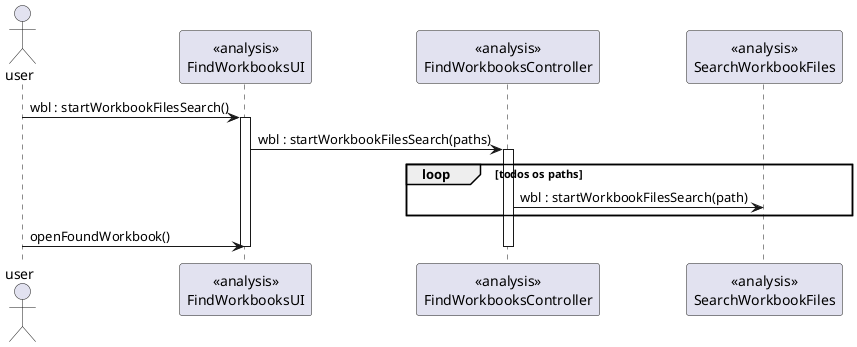   @startuml doc-files/find_workbooks_analysis_diagram.png
  actor user 
  participant "<<analysis>>\nFindWorkbooksUI" as ui
  participant "<<analysis>>\nFindWorkbooksController" as controller
  participant "<<analysis>>\nSearchWorkbookFiles" as searchWorkbookFiles
  user  -> ui : wbl : startWorkbookFilesSearch()
  activate ui
  ui -> controller : wbl : startWorkbookFilesSearch(paths)
   loop todos os paths
  activate controller
  controller -> searchWorkbookFiles : wbl : startWorkbookFilesSearch(path)
  end
  user -> ui : openFoundWorkbook()
  deactivate controller
  deactivate ui
  @enduml